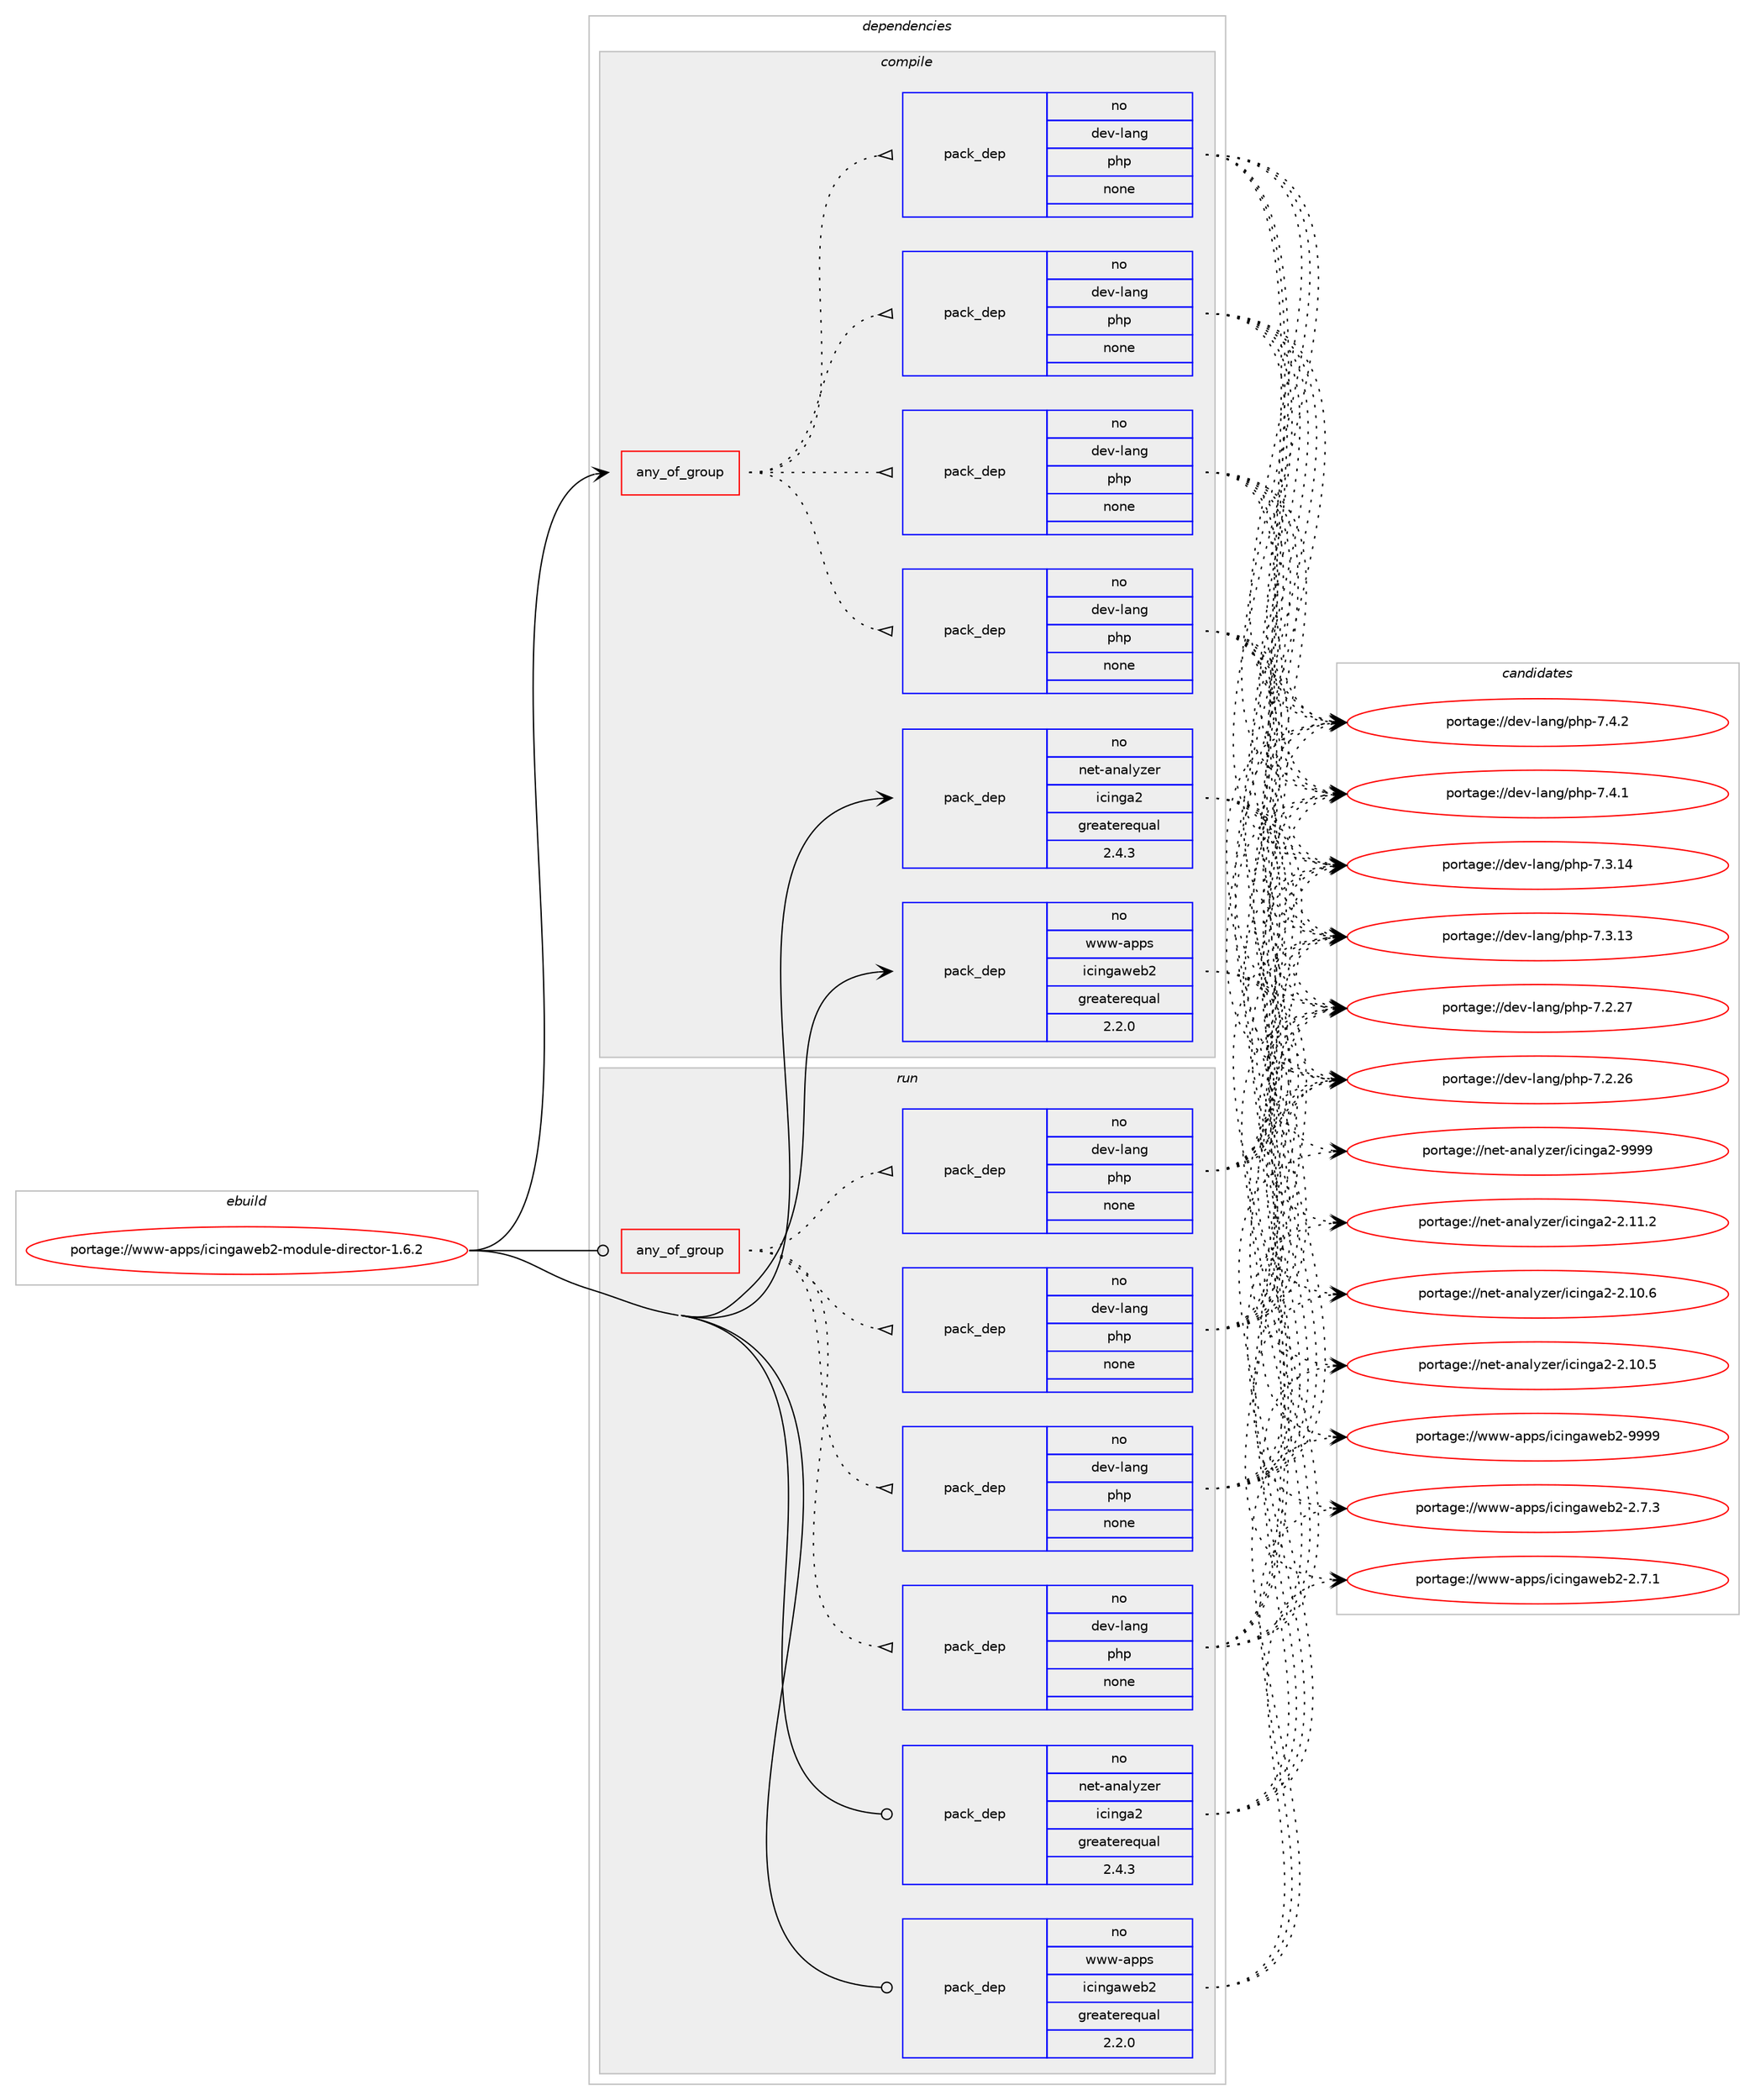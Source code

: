 digraph prolog {

# *************
# Graph options
# *************

newrank=true;
concentrate=true;
compound=true;
graph [rankdir=LR,fontname=Helvetica,fontsize=10,ranksep=1.5];#, ranksep=2.5, nodesep=0.2];
edge  [arrowhead=vee];
node  [fontname=Helvetica,fontsize=10];

# **********
# The ebuild
# **********

subgraph cluster_leftcol {
color=gray;
rank=same;
label=<<i>ebuild</i>>;
id [label="portage://www-apps/icingaweb2-module-director-1.6.2", color=red, width=4, href="../www-apps/icingaweb2-module-director-1.6.2.svg"];
}

# ****************
# The dependencies
# ****************

subgraph cluster_midcol {
color=gray;
label=<<i>dependencies</i>>;
subgraph cluster_compile {
fillcolor="#eeeeee";
style=filled;
label=<<i>compile</i>>;
subgraph any571 {
dependency34164 [label=<<TABLE BORDER="0" CELLBORDER="1" CELLSPACING="0" CELLPADDING="4"><TR><TD CELLPADDING="10">any_of_group</TD></TR></TABLE>>, shape=none, color=red];subgraph pack27321 {
dependency34165 [label=<<TABLE BORDER="0" CELLBORDER="1" CELLSPACING="0" CELLPADDING="4" WIDTH="220"><TR><TD ROWSPAN="6" CELLPADDING="30">pack_dep</TD></TR><TR><TD WIDTH="110">no</TD></TR><TR><TD>dev-lang</TD></TR><TR><TD>php</TD></TR><TR><TD>none</TD></TR><TR><TD></TD></TR></TABLE>>, shape=none, color=blue];
}
dependency34164:e -> dependency34165:w [weight=20,style="dotted",arrowhead="oinv"];
subgraph pack27322 {
dependency34166 [label=<<TABLE BORDER="0" CELLBORDER="1" CELLSPACING="0" CELLPADDING="4" WIDTH="220"><TR><TD ROWSPAN="6" CELLPADDING="30">pack_dep</TD></TR><TR><TD WIDTH="110">no</TD></TR><TR><TD>dev-lang</TD></TR><TR><TD>php</TD></TR><TR><TD>none</TD></TR><TR><TD></TD></TR></TABLE>>, shape=none, color=blue];
}
dependency34164:e -> dependency34166:w [weight=20,style="dotted",arrowhead="oinv"];
subgraph pack27323 {
dependency34167 [label=<<TABLE BORDER="0" CELLBORDER="1" CELLSPACING="0" CELLPADDING="4" WIDTH="220"><TR><TD ROWSPAN="6" CELLPADDING="30">pack_dep</TD></TR><TR><TD WIDTH="110">no</TD></TR><TR><TD>dev-lang</TD></TR><TR><TD>php</TD></TR><TR><TD>none</TD></TR><TR><TD></TD></TR></TABLE>>, shape=none, color=blue];
}
dependency34164:e -> dependency34167:w [weight=20,style="dotted",arrowhead="oinv"];
subgraph pack27324 {
dependency34168 [label=<<TABLE BORDER="0" CELLBORDER="1" CELLSPACING="0" CELLPADDING="4" WIDTH="220"><TR><TD ROWSPAN="6" CELLPADDING="30">pack_dep</TD></TR><TR><TD WIDTH="110">no</TD></TR><TR><TD>dev-lang</TD></TR><TR><TD>php</TD></TR><TR><TD>none</TD></TR><TR><TD></TD></TR></TABLE>>, shape=none, color=blue];
}
dependency34164:e -> dependency34168:w [weight=20,style="dotted",arrowhead="oinv"];
}
id:e -> dependency34164:w [weight=20,style="solid",arrowhead="vee"];
subgraph pack27325 {
dependency34169 [label=<<TABLE BORDER="0" CELLBORDER="1" CELLSPACING="0" CELLPADDING="4" WIDTH="220"><TR><TD ROWSPAN="6" CELLPADDING="30">pack_dep</TD></TR><TR><TD WIDTH="110">no</TD></TR><TR><TD>net-analyzer</TD></TR><TR><TD>icinga2</TD></TR><TR><TD>greaterequal</TD></TR><TR><TD>2.4.3</TD></TR></TABLE>>, shape=none, color=blue];
}
id:e -> dependency34169:w [weight=20,style="solid",arrowhead="vee"];
subgraph pack27326 {
dependency34170 [label=<<TABLE BORDER="0" CELLBORDER="1" CELLSPACING="0" CELLPADDING="4" WIDTH="220"><TR><TD ROWSPAN="6" CELLPADDING="30">pack_dep</TD></TR><TR><TD WIDTH="110">no</TD></TR><TR><TD>www-apps</TD></TR><TR><TD>icingaweb2</TD></TR><TR><TD>greaterequal</TD></TR><TR><TD>2.2.0</TD></TR></TABLE>>, shape=none, color=blue];
}
id:e -> dependency34170:w [weight=20,style="solid",arrowhead="vee"];
}
subgraph cluster_compileandrun {
fillcolor="#eeeeee";
style=filled;
label=<<i>compile and run</i>>;
}
subgraph cluster_run {
fillcolor="#eeeeee";
style=filled;
label=<<i>run</i>>;
subgraph any572 {
dependency34171 [label=<<TABLE BORDER="0" CELLBORDER="1" CELLSPACING="0" CELLPADDING="4"><TR><TD CELLPADDING="10">any_of_group</TD></TR></TABLE>>, shape=none, color=red];subgraph pack27327 {
dependency34172 [label=<<TABLE BORDER="0" CELLBORDER="1" CELLSPACING="0" CELLPADDING="4" WIDTH="220"><TR><TD ROWSPAN="6" CELLPADDING="30">pack_dep</TD></TR><TR><TD WIDTH="110">no</TD></TR><TR><TD>dev-lang</TD></TR><TR><TD>php</TD></TR><TR><TD>none</TD></TR><TR><TD></TD></TR></TABLE>>, shape=none, color=blue];
}
dependency34171:e -> dependency34172:w [weight=20,style="dotted",arrowhead="oinv"];
subgraph pack27328 {
dependency34173 [label=<<TABLE BORDER="0" CELLBORDER="1" CELLSPACING="0" CELLPADDING="4" WIDTH="220"><TR><TD ROWSPAN="6" CELLPADDING="30">pack_dep</TD></TR><TR><TD WIDTH="110">no</TD></TR><TR><TD>dev-lang</TD></TR><TR><TD>php</TD></TR><TR><TD>none</TD></TR><TR><TD></TD></TR></TABLE>>, shape=none, color=blue];
}
dependency34171:e -> dependency34173:w [weight=20,style="dotted",arrowhead="oinv"];
subgraph pack27329 {
dependency34174 [label=<<TABLE BORDER="0" CELLBORDER="1" CELLSPACING="0" CELLPADDING="4" WIDTH="220"><TR><TD ROWSPAN="6" CELLPADDING="30">pack_dep</TD></TR><TR><TD WIDTH="110">no</TD></TR><TR><TD>dev-lang</TD></TR><TR><TD>php</TD></TR><TR><TD>none</TD></TR><TR><TD></TD></TR></TABLE>>, shape=none, color=blue];
}
dependency34171:e -> dependency34174:w [weight=20,style="dotted",arrowhead="oinv"];
subgraph pack27330 {
dependency34175 [label=<<TABLE BORDER="0" CELLBORDER="1" CELLSPACING="0" CELLPADDING="4" WIDTH="220"><TR><TD ROWSPAN="6" CELLPADDING="30">pack_dep</TD></TR><TR><TD WIDTH="110">no</TD></TR><TR><TD>dev-lang</TD></TR><TR><TD>php</TD></TR><TR><TD>none</TD></TR><TR><TD></TD></TR></TABLE>>, shape=none, color=blue];
}
dependency34171:e -> dependency34175:w [weight=20,style="dotted",arrowhead="oinv"];
}
id:e -> dependency34171:w [weight=20,style="solid",arrowhead="odot"];
subgraph pack27331 {
dependency34176 [label=<<TABLE BORDER="0" CELLBORDER="1" CELLSPACING="0" CELLPADDING="4" WIDTH="220"><TR><TD ROWSPAN="6" CELLPADDING="30">pack_dep</TD></TR><TR><TD WIDTH="110">no</TD></TR><TR><TD>net-analyzer</TD></TR><TR><TD>icinga2</TD></TR><TR><TD>greaterequal</TD></TR><TR><TD>2.4.3</TD></TR></TABLE>>, shape=none, color=blue];
}
id:e -> dependency34176:w [weight=20,style="solid",arrowhead="odot"];
subgraph pack27332 {
dependency34177 [label=<<TABLE BORDER="0" CELLBORDER="1" CELLSPACING="0" CELLPADDING="4" WIDTH="220"><TR><TD ROWSPAN="6" CELLPADDING="30">pack_dep</TD></TR><TR><TD WIDTH="110">no</TD></TR><TR><TD>www-apps</TD></TR><TR><TD>icingaweb2</TD></TR><TR><TD>greaterequal</TD></TR><TR><TD>2.2.0</TD></TR></TABLE>>, shape=none, color=blue];
}
id:e -> dependency34177:w [weight=20,style="solid",arrowhead="odot"];
}
}

# **************
# The candidates
# **************

subgraph cluster_choices {
rank=same;
color=gray;
label=<<i>candidates</i>>;

subgraph choice27321 {
color=black;
nodesep=1;
choice100101118451089711010347112104112455546524650 [label="portage://dev-lang/php-7.4.2", color=red, width=4,href="../dev-lang/php-7.4.2.svg"];
choice100101118451089711010347112104112455546524649 [label="portage://dev-lang/php-7.4.1", color=red, width=4,href="../dev-lang/php-7.4.1.svg"];
choice10010111845108971101034711210411245554651464952 [label="portage://dev-lang/php-7.3.14", color=red, width=4,href="../dev-lang/php-7.3.14.svg"];
choice10010111845108971101034711210411245554651464951 [label="portage://dev-lang/php-7.3.13", color=red, width=4,href="../dev-lang/php-7.3.13.svg"];
choice10010111845108971101034711210411245554650465055 [label="portage://dev-lang/php-7.2.27", color=red, width=4,href="../dev-lang/php-7.2.27.svg"];
choice10010111845108971101034711210411245554650465054 [label="portage://dev-lang/php-7.2.26", color=red, width=4,href="../dev-lang/php-7.2.26.svg"];
dependency34165:e -> choice100101118451089711010347112104112455546524650:w [style=dotted,weight="100"];
dependency34165:e -> choice100101118451089711010347112104112455546524649:w [style=dotted,weight="100"];
dependency34165:e -> choice10010111845108971101034711210411245554651464952:w [style=dotted,weight="100"];
dependency34165:e -> choice10010111845108971101034711210411245554651464951:w [style=dotted,weight="100"];
dependency34165:e -> choice10010111845108971101034711210411245554650465055:w [style=dotted,weight="100"];
dependency34165:e -> choice10010111845108971101034711210411245554650465054:w [style=dotted,weight="100"];
}
subgraph choice27322 {
color=black;
nodesep=1;
choice100101118451089711010347112104112455546524650 [label="portage://dev-lang/php-7.4.2", color=red, width=4,href="../dev-lang/php-7.4.2.svg"];
choice100101118451089711010347112104112455546524649 [label="portage://dev-lang/php-7.4.1", color=red, width=4,href="../dev-lang/php-7.4.1.svg"];
choice10010111845108971101034711210411245554651464952 [label="portage://dev-lang/php-7.3.14", color=red, width=4,href="../dev-lang/php-7.3.14.svg"];
choice10010111845108971101034711210411245554651464951 [label="portage://dev-lang/php-7.3.13", color=red, width=4,href="../dev-lang/php-7.3.13.svg"];
choice10010111845108971101034711210411245554650465055 [label="portage://dev-lang/php-7.2.27", color=red, width=4,href="../dev-lang/php-7.2.27.svg"];
choice10010111845108971101034711210411245554650465054 [label="portage://dev-lang/php-7.2.26", color=red, width=4,href="../dev-lang/php-7.2.26.svg"];
dependency34166:e -> choice100101118451089711010347112104112455546524650:w [style=dotted,weight="100"];
dependency34166:e -> choice100101118451089711010347112104112455546524649:w [style=dotted,weight="100"];
dependency34166:e -> choice10010111845108971101034711210411245554651464952:w [style=dotted,weight="100"];
dependency34166:e -> choice10010111845108971101034711210411245554651464951:w [style=dotted,weight="100"];
dependency34166:e -> choice10010111845108971101034711210411245554650465055:w [style=dotted,weight="100"];
dependency34166:e -> choice10010111845108971101034711210411245554650465054:w [style=dotted,weight="100"];
}
subgraph choice27323 {
color=black;
nodesep=1;
choice100101118451089711010347112104112455546524650 [label="portage://dev-lang/php-7.4.2", color=red, width=4,href="../dev-lang/php-7.4.2.svg"];
choice100101118451089711010347112104112455546524649 [label="portage://dev-lang/php-7.4.1", color=red, width=4,href="../dev-lang/php-7.4.1.svg"];
choice10010111845108971101034711210411245554651464952 [label="portage://dev-lang/php-7.3.14", color=red, width=4,href="../dev-lang/php-7.3.14.svg"];
choice10010111845108971101034711210411245554651464951 [label="portage://dev-lang/php-7.3.13", color=red, width=4,href="../dev-lang/php-7.3.13.svg"];
choice10010111845108971101034711210411245554650465055 [label="portage://dev-lang/php-7.2.27", color=red, width=4,href="../dev-lang/php-7.2.27.svg"];
choice10010111845108971101034711210411245554650465054 [label="portage://dev-lang/php-7.2.26", color=red, width=4,href="../dev-lang/php-7.2.26.svg"];
dependency34167:e -> choice100101118451089711010347112104112455546524650:w [style=dotted,weight="100"];
dependency34167:e -> choice100101118451089711010347112104112455546524649:w [style=dotted,weight="100"];
dependency34167:e -> choice10010111845108971101034711210411245554651464952:w [style=dotted,weight="100"];
dependency34167:e -> choice10010111845108971101034711210411245554651464951:w [style=dotted,weight="100"];
dependency34167:e -> choice10010111845108971101034711210411245554650465055:w [style=dotted,weight="100"];
dependency34167:e -> choice10010111845108971101034711210411245554650465054:w [style=dotted,weight="100"];
}
subgraph choice27324 {
color=black;
nodesep=1;
choice100101118451089711010347112104112455546524650 [label="portage://dev-lang/php-7.4.2", color=red, width=4,href="../dev-lang/php-7.4.2.svg"];
choice100101118451089711010347112104112455546524649 [label="portage://dev-lang/php-7.4.1", color=red, width=4,href="../dev-lang/php-7.4.1.svg"];
choice10010111845108971101034711210411245554651464952 [label="portage://dev-lang/php-7.3.14", color=red, width=4,href="../dev-lang/php-7.3.14.svg"];
choice10010111845108971101034711210411245554651464951 [label="portage://dev-lang/php-7.3.13", color=red, width=4,href="../dev-lang/php-7.3.13.svg"];
choice10010111845108971101034711210411245554650465055 [label="portage://dev-lang/php-7.2.27", color=red, width=4,href="../dev-lang/php-7.2.27.svg"];
choice10010111845108971101034711210411245554650465054 [label="portage://dev-lang/php-7.2.26", color=red, width=4,href="../dev-lang/php-7.2.26.svg"];
dependency34168:e -> choice100101118451089711010347112104112455546524650:w [style=dotted,weight="100"];
dependency34168:e -> choice100101118451089711010347112104112455546524649:w [style=dotted,weight="100"];
dependency34168:e -> choice10010111845108971101034711210411245554651464952:w [style=dotted,weight="100"];
dependency34168:e -> choice10010111845108971101034711210411245554651464951:w [style=dotted,weight="100"];
dependency34168:e -> choice10010111845108971101034711210411245554650465055:w [style=dotted,weight="100"];
dependency34168:e -> choice10010111845108971101034711210411245554650465054:w [style=dotted,weight="100"];
}
subgraph choice27325 {
color=black;
nodesep=1;
choice110101116459711097108121122101114471059910511010397504557575757 [label="portage://net-analyzer/icinga2-9999", color=red, width=4,href="../net-analyzer/icinga2-9999.svg"];
choice1101011164597110971081211221011144710599105110103975045504649494650 [label="portage://net-analyzer/icinga2-2.11.2", color=red, width=4,href="../net-analyzer/icinga2-2.11.2.svg"];
choice1101011164597110971081211221011144710599105110103975045504649484654 [label="portage://net-analyzer/icinga2-2.10.6", color=red, width=4,href="../net-analyzer/icinga2-2.10.6.svg"];
choice1101011164597110971081211221011144710599105110103975045504649484653 [label="portage://net-analyzer/icinga2-2.10.5", color=red, width=4,href="../net-analyzer/icinga2-2.10.5.svg"];
dependency34169:e -> choice110101116459711097108121122101114471059910511010397504557575757:w [style=dotted,weight="100"];
dependency34169:e -> choice1101011164597110971081211221011144710599105110103975045504649494650:w [style=dotted,weight="100"];
dependency34169:e -> choice1101011164597110971081211221011144710599105110103975045504649484654:w [style=dotted,weight="100"];
dependency34169:e -> choice1101011164597110971081211221011144710599105110103975045504649484653:w [style=dotted,weight="100"];
}
subgraph choice27326 {
color=black;
nodesep=1;
choice119119119459711211211547105991051101039711910198504557575757 [label="portage://www-apps/icingaweb2-9999", color=red, width=4,href="../www-apps/icingaweb2-9999.svg"];
choice11911911945971121121154710599105110103971191019850455046554651 [label="portage://www-apps/icingaweb2-2.7.3", color=red, width=4,href="../www-apps/icingaweb2-2.7.3.svg"];
choice11911911945971121121154710599105110103971191019850455046554649 [label="portage://www-apps/icingaweb2-2.7.1", color=red, width=4,href="../www-apps/icingaweb2-2.7.1.svg"];
dependency34170:e -> choice119119119459711211211547105991051101039711910198504557575757:w [style=dotted,weight="100"];
dependency34170:e -> choice11911911945971121121154710599105110103971191019850455046554651:w [style=dotted,weight="100"];
dependency34170:e -> choice11911911945971121121154710599105110103971191019850455046554649:w [style=dotted,weight="100"];
}
subgraph choice27327 {
color=black;
nodesep=1;
choice100101118451089711010347112104112455546524650 [label="portage://dev-lang/php-7.4.2", color=red, width=4,href="../dev-lang/php-7.4.2.svg"];
choice100101118451089711010347112104112455546524649 [label="portage://dev-lang/php-7.4.1", color=red, width=4,href="../dev-lang/php-7.4.1.svg"];
choice10010111845108971101034711210411245554651464952 [label="portage://dev-lang/php-7.3.14", color=red, width=4,href="../dev-lang/php-7.3.14.svg"];
choice10010111845108971101034711210411245554651464951 [label="portage://dev-lang/php-7.3.13", color=red, width=4,href="../dev-lang/php-7.3.13.svg"];
choice10010111845108971101034711210411245554650465055 [label="portage://dev-lang/php-7.2.27", color=red, width=4,href="../dev-lang/php-7.2.27.svg"];
choice10010111845108971101034711210411245554650465054 [label="portage://dev-lang/php-7.2.26", color=red, width=4,href="../dev-lang/php-7.2.26.svg"];
dependency34172:e -> choice100101118451089711010347112104112455546524650:w [style=dotted,weight="100"];
dependency34172:e -> choice100101118451089711010347112104112455546524649:w [style=dotted,weight="100"];
dependency34172:e -> choice10010111845108971101034711210411245554651464952:w [style=dotted,weight="100"];
dependency34172:e -> choice10010111845108971101034711210411245554651464951:w [style=dotted,weight="100"];
dependency34172:e -> choice10010111845108971101034711210411245554650465055:w [style=dotted,weight="100"];
dependency34172:e -> choice10010111845108971101034711210411245554650465054:w [style=dotted,weight="100"];
}
subgraph choice27328 {
color=black;
nodesep=1;
choice100101118451089711010347112104112455546524650 [label="portage://dev-lang/php-7.4.2", color=red, width=4,href="../dev-lang/php-7.4.2.svg"];
choice100101118451089711010347112104112455546524649 [label="portage://dev-lang/php-7.4.1", color=red, width=4,href="../dev-lang/php-7.4.1.svg"];
choice10010111845108971101034711210411245554651464952 [label="portage://dev-lang/php-7.3.14", color=red, width=4,href="../dev-lang/php-7.3.14.svg"];
choice10010111845108971101034711210411245554651464951 [label="portage://dev-lang/php-7.3.13", color=red, width=4,href="../dev-lang/php-7.3.13.svg"];
choice10010111845108971101034711210411245554650465055 [label="portage://dev-lang/php-7.2.27", color=red, width=4,href="../dev-lang/php-7.2.27.svg"];
choice10010111845108971101034711210411245554650465054 [label="portage://dev-lang/php-7.2.26", color=red, width=4,href="../dev-lang/php-7.2.26.svg"];
dependency34173:e -> choice100101118451089711010347112104112455546524650:w [style=dotted,weight="100"];
dependency34173:e -> choice100101118451089711010347112104112455546524649:w [style=dotted,weight="100"];
dependency34173:e -> choice10010111845108971101034711210411245554651464952:w [style=dotted,weight="100"];
dependency34173:e -> choice10010111845108971101034711210411245554651464951:w [style=dotted,weight="100"];
dependency34173:e -> choice10010111845108971101034711210411245554650465055:w [style=dotted,weight="100"];
dependency34173:e -> choice10010111845108971101034711210411245554650465054:w [style=dotted,weight="100"];
}
subgraph choice27329 {
color=black;
nodesep=1;
choice100101118451089711010347112104112455546524650 [label="portage://dev-lang/php-7.4.2", color=red, width=4,href="../dev-lang/php-7.4.2.svg"];
choice100101118451089711010347112104112455546524649 [label="portage://dev-lang/php-7.4.1", color=red, width=4,href="../dev-lang/php-7.4.1.svg"];
choice10010111845108971101034711210411245554651464952 [label="portage://dev-lang/php-7.3.14", color=red, width=4,href="../dev-lang/php-7.3.14.svg"];
choice10010111845108971101034711210411245554651464951 [label="portage://dev-lang/php-7.3.13", color=red, width=4,href="../dev-lang/php-7.3.13.svg"];
choice10010111845108971101034711210411245554650465055 [label="portage://dev-lang/php-7.2.27", color=red, width=4,href="../dev-lang/php-7.2.27.svg"];
choice10010111845108971101034711210411245554650465054 [label="portage://dev-lang/php-7.2.26", color=red, width=4,href="../dev-lang/php-7.2.26.svg"];
dependency34174:e -> choice100101118451089711010347112104112455546524650:w [style=dotted,weight="100"];
dependency34174:e -> choice100101118451089711010347112104112455546524649:w [style=dotted,weight="100"];
dependency34174:e -> choice10010111845108971101034711210411245554651464952:w [style=dotted,weight="100"];
dependency34174:e -> choice10010111845108971101034711210411245554651464951:w [style=dotted,weight="100"];
dependency34174:e -> choice10010111845108971101034711210411245554650465055:w [style=dotted,weight="100"];
dependency34174:e -> choice10010111845108971101034711210411245554650465054:w [style=dotted,weight="100"];
}
subgraph choice27330 {
color=black;
nodesep=1;
choice100101118451089711010347112104112455546524650 [label="portage://dev-lang/php-7.4.2", color=red, width=4,href="../dev-lang/php-7.4.2.svg"];
choice100101118451089711010347112104112455546524649 [label="portage://dev-lang/php-7.4.1", color=red, width=4,href="../dev-lang/php-7.4.1.svg"];
choice10010111845108971101034711210411245554651464952 [label="portage://dev-lang/php-7.3.14", color=red, width=4,href="../dev-lang/php-7.3.14.svg"];
choice10010111845108971101034711210411245554651464951 [label="portage://dev-lang/php-7.3.13", color=red, width=4,href="../dev-lang/php-7.3.13.svg"];
choice10010111845108971101034711210411245554650465055 [label="portage://dev-lang/php-7.2.27", color=red, width=4,href="../dev-lang/php-7.2.27.svg"];
choice10010111845108971101034711210411245554650465054 [label="portage://dev-lang/php-7.2.26", color=red, width=4,href="../dev-lang/php-7.2.26.svg"];
dependency34175:e -> choice100101118451089711010347112104112455546524650:w [style=dotted,weight="100"];
dependency34175:e -> choice100101118451089711010347112104112455546524649:w [style=dotted,weight="100"];
dependency34175:e -> choice10010111845108971101034711210411245554651464952:w [style=dotted,weight="100"];
dependency34175:e -> choice10010111845108971101034711210411245554651464951:w [style=dotted,weight="100"];
dependency34175:e -> choice10010111845108971101034711210411245554650465055:w [style=dotted,weight="100"];
dependency34175:e -> choice10010111845108971101034711210411245554650465054:w [style=dotted,weight="100"];
}
subgraph choice27331 {
color=black;
nodesep=1;
choice110101116459711097108121122101114471059910511010397504557575757 [label="portage://net-analyzer/icinga2-9999", color=red, width=4,href="../net-analyzer/icinga2-9999.svg"];
choice1101011164597110971081211221011144710599105110103975045504649494650 [label="portage://net-analyzer/icinga2-2.11.2", color=red, width=4,href="../net-analyzer/icinga2-2.11.2.svg"];
choice1101011164597110971081211221011144710599105110103975045504649484654 [label="portage://net-analyzer/icinga2-2.10.6", color=red, width=4,href="../net-analyzer/icinga2-2.10.6.svg"];
choice1101011164597110971081211221011144710599105110103975045504649484653 [label="portage://net-analyzer/icinga2-2.10.5", color=red, width=4,href="../net-analyzer/icinga2-2.10.5.svg"];
dependency34176:e -> choice110101116459711097108121122101114471059910511010397504557575757:w [style=dotted,weight="100"];
dependency34176:e -> choice1101011164597110971081211221011144710599105110103975045504649494650:w [style=dotted,weight="100"];
dependency34176:e -> choice1101011164597110971081211221011144710599105110103975045504649484654:w [style=dotted,weight="100"];
dependency34176:e -> choice1101011164597110971081211221011144710599105110103975045504649484653:w [style=dotted,weight="100"];
}
subgraph choice27332 {
color=black;
nodesep=1;
choice119119119459711211211547105991051101039711910198504557575757 [label="portage://www-apps/icingaweb2-9999", color=red, width=4,href="../www-apps/icingaweb2-9999.svg"];
choice11911911945971121121154710599105110103971191019850455046554651 [label="portage://www-apps/icingaweb2-2.7.3", color=red, width=4,href="../www-apps/icingaweb2-2.7.3.svg"];
choice11911911945971121121154710599105110103971191019850455046554649 [label="portage://www-apps/icingaweb2-2.7.1", color=red, width=4,href="../www-apps/icingaweb2-2.7.1.svg"];
dependency34177:e -> choice119119119459711211211547105991051101039711910198504557575757:w [style=dotted,weight="100"];
dependency34177:e -> choice11911911945971121121154710599105110103971191019850455046554651:w [style=dotted,weight="100"];
dependency34177:e -> choice11911911945971121121154710599105110103971191019850455046554649:w [style=dotted,weight="100"];
}
}

}
